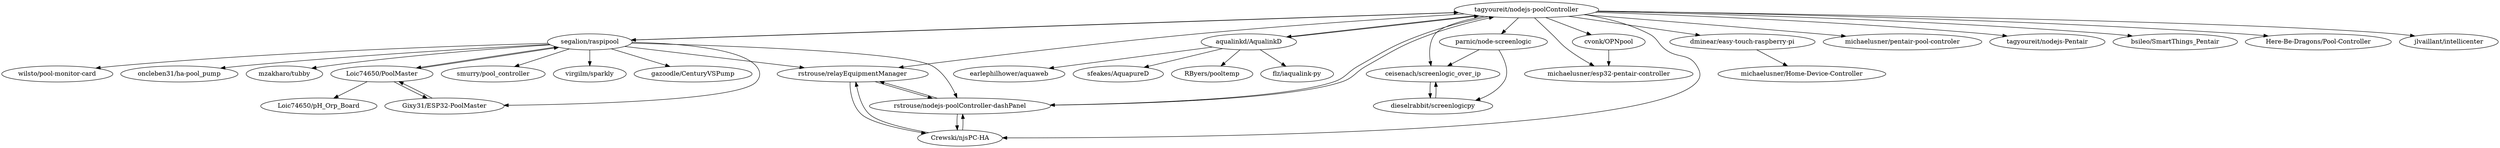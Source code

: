digraph G {
"parnic/node-screenlogic" -> "ceisenach/screenlogic_over_ip"
"parnic/node-screenlogic" -> "dieselrabbit/screenlogicpy"
"Loic74650/PoolMaster" -> "Gixy31/ESP32-PoolMaster"
"Loic74650/PoolMaster" -> "Loic74650/pH_Orp_Board"
"Loic74650/PoolMaster" -> "segalion/raspipool"
"aqualinkd/AqualinkD" -> "tagyoureit/nodejs-poolController"
"aqualinkd/AqualinkD" -> "earlephilhower/aquaweb"
"aqualinkd/AqualinkD" -> "sfeakes/AquapureD"
"aqualinkd/AqualinkD" -> "RByers/pooltemp"
"aqualinkd/AqualinkD" -> "flz/iaqualink-py"
"segalion/raspipool" -> "tagyoureit/nodejs-poolController"
"segalion/raspipool" -> "Loic74650/PoolMaster"
"segalion/raspipool" -> "smurry/pool_controller"
"segalion/raspipool" -> "virgilm/sparkly"
"segalion/raspipool" -> "gazoodle/CenturyVSPump"
"segalion/raspipool" -> "rstrouse/relayEquipmentManager"
"segalion/raspipool" -> "rstrouse/nodejs-poolController-dashPanel"
"segalion/raspipool" -> "wilsto/pool-monitor-card"
"segalion/raspipool" -> "oncleben31/ha-pool_pump"
"segalion/raspipool" -> "Gixy31/ESP32-PoolMaster"
"segalion/raspipool" -> "mzakharo/tubby"
"cvonk/OPNpool" -> "michaelusner/esp32-pentair-controller"
"dieselrabbit/screenlogicpy" -> "ceisenach/screenlogic_over_ip"
"rstrouse/nodejs-poolController-dashPanel" -> "rstrouse/relayEquipmentManager"
"rstrouse/nodejs-poolController-dashPanel" -> "Crewski/njsPC-HA"
"rstrouse/nodejs-poolController-dashPanel" -> "tagyoureit/nodejs-poolController"
"rstrouse/relayEquipmentManager" -> "rstrouse/nodejs-poolController-dashPanel"
"rstrouse/relayEquipmentManager" -> "Crewski/njsPC-HA"
"dminear/easy-touch-raspberry-pi" -> "michaelusner/Home-Device-Controller"
"Gixy31/ESP32-PoolMaster" -> "Loic74650/PoolMaster"
"Crewski/njsPC-HA" -> "rstrouse/relayEquipmentManager"
"Crewski/njsPC-HA" -> "rstrouse/nodejs-poolController-dashPanel"
"tagyoureit/nodejs-poolController" -> "rstrouse/nodejs-poolController-dashPanel"
"tagyoureit/nodejs-poolController" -> "rstrouse/relayEquipmentManager"
"tagyoureit/nodejs-poolController" -> "Crewski/njsPC-HA"
"tagyoureit/nodejs-poolController" -> "segalion/raspipool"
"tagyoureit/nodejs-poolController" -> "parnic/node-screenlogic"
"tagyoureit/nodejs-poolController" -> "michaelusner/pentair-pool-controler"
"tagyoureit/nodejs-poolController" -> "tagyoureit/nodejs-Pentair"
"tagyoureit/nodejs-poolController" -> "cvonk/OPNpool"
"tagyoureit/nodejs-poolController" -> "aqualinkd/AqualinkD"
"tagyoureit/nodejs-poolController" -> "bsileo/SmartThings_Pentair"
"tagyoureit/nodejs-poolController" -> "ceisenach/screenlogic_over_ip"
"tagyoureit/nodejs-poolController" -> "Here-Be-Dragons/Pool-Controller"
"tagyoureit/nodejs-poolController" -> "jlvaillant/intellicenter"
"tagyoureit/nodejs-poolController" -> "dminear/easy-touch-raspberry-pi"
"tagyoureit/nodejs-poolController" -> "michaelusner/esp32-pentair-controller"
"ceisenach/screenlogic_over_ip" -> "dieselrabbit/screenlogicpy"
"parnic/node-screenlogic" ["l"="2.503,46.888"]
"ceisenach/screenlogic_over_ip" ["l"="2.52,46.887"]
"dieselrabbit/screenlogicpy" ["l"="2.509,46.875"]
"Loic74650/PoolMaster" ["l"="2.584,46.879"]
"Gixy31/ESP32-PoolMaster" ["l"="2.604,46.88"]
"Loic74650/pH_Orp_Board" ["l"="2.584,46.861"]
"segalion/raspipool" ["l"="2.586,46.903"]
"aqualinkd/AqualinkD" ["l"="2.502,46.939"]
"tagyoureit/nodejs-poolController" ["l"="2.53,46.913"]
"earlephilhower/aquaweb" ["l"="2.474,46.939"]
"sfeakes/AquapureD" ["l"="2.479,46.951"]
"RByers/pooltemp" ["l"="2.512,46.955"]
"flz/iaqualink-py" ["l"="2.493,46.96"]
"smurry/pool_controller" ["l"="2.608,46.913"]
"virgilm/sparkly" ["l"="2.607,46.894"]
"gazoodle/CenturyVSPump" ["l"="2.588,46.922"]
"rstrouse/relayEquipmentManager" ["l"="2.556,46.905"]
"rstrouse/nodejs-poolController-dashPanel" ["l"="2.56,46.914"]
"wilsto/pool-monitor-card" ["l"="2.608,46.928"]
"oncleben31/ha-pool_pump" ["l"="2.625,46.908"]
"mzakharo/tubby" ["l"="2.627,46.891"]
"cvonk/OPNpool" ["l"="2.486,46.914"]
"michaelusner/esp32-pentair-controller" ["l"="2.505,46.918"]
"Crewski/njsPC-HA" ["l"="2.552,46.92"]
"dminear/easy-touch-raspberry-pi" ["l"="2.543,46.937"]
"michaelusner/Home-Device-Controller" ["l"="2.55,46.952"]
"michaelusner/pentair-pool-controler" ["l"="2.539,46.892"]
"tagyoureit/nodejs-Pentair" ["l"="2.52,46.927"]
"bsileo/SmartThings_Pentair" ["l"="2.536,46.928"]
"Here-Be-Dragons/Pool-Controller" ["l"="2.518,46.898"]
"jlvaillant/intellicenter" ["l"="2.501,46.903"]
}